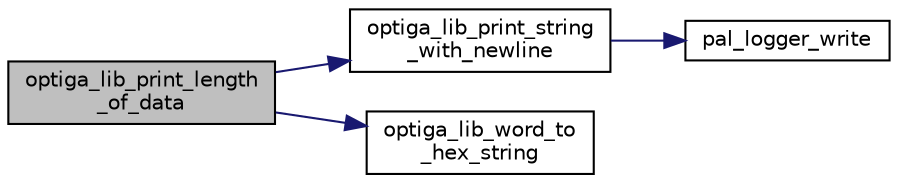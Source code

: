 digraph "optiga_lib_print_length_of_data"
{
 // LATEX_PDF_SIZE
  edge [fontname="Helvetica",fontsize="10",labelfontname="Helvetica",labelfontsize="10"];
  node [fontname="Helvetica",fontsize="10",shape=record];
  rankdir="LR";
  Node1 [label="optiga_lib_print_length\l_of_data",height=0.2,width=0.4,color="black", fillcolor="grey75", style="filled", fontcolor="black",tooltip=" "];
  Node1 -> Node2 [color="midnightblue",fontsize="10",style="solid",fontname="Helvetica"];
  Node2 [label="optiga_lib_print_string\l_with_newline",height=0.2,width=0.4,color="black", fillcolor="white", style="filled",URL="$df/d60/optiga__lib__logger_8c.html#ad841dd1104bea4f848ce8ba3b8546f90",tooltip="To log a string with a new line."];
  Node2 -> Node3 [color="midnightblue",fontsize="10",style="solid",fontname="Helvetica"];
  Node3 [label="pal_logger_write",height=0.2,width=0.4,color="black", fillcolor="white", style="filled",URL="$d3/d1b/pal__logger_8h.html#afdbc9ab287bbdecd0f4044e66f2277d9",tooltip="Writes to logger port."];
  Node1 -> Node4 [color="midnightblue",fontsize="10",style="solid",fontname="Helvetica"];
  Node4 [label="optiga_lib_word_to\l_hex_string",height=0.2,width=0.4,color="black", fillcolor="white", style="filled",URL="$df/d60/optiga__lib__logger_8c.html#ad42c524579e52b9d412213f28dcf7aae",tooltip=" "];
}
